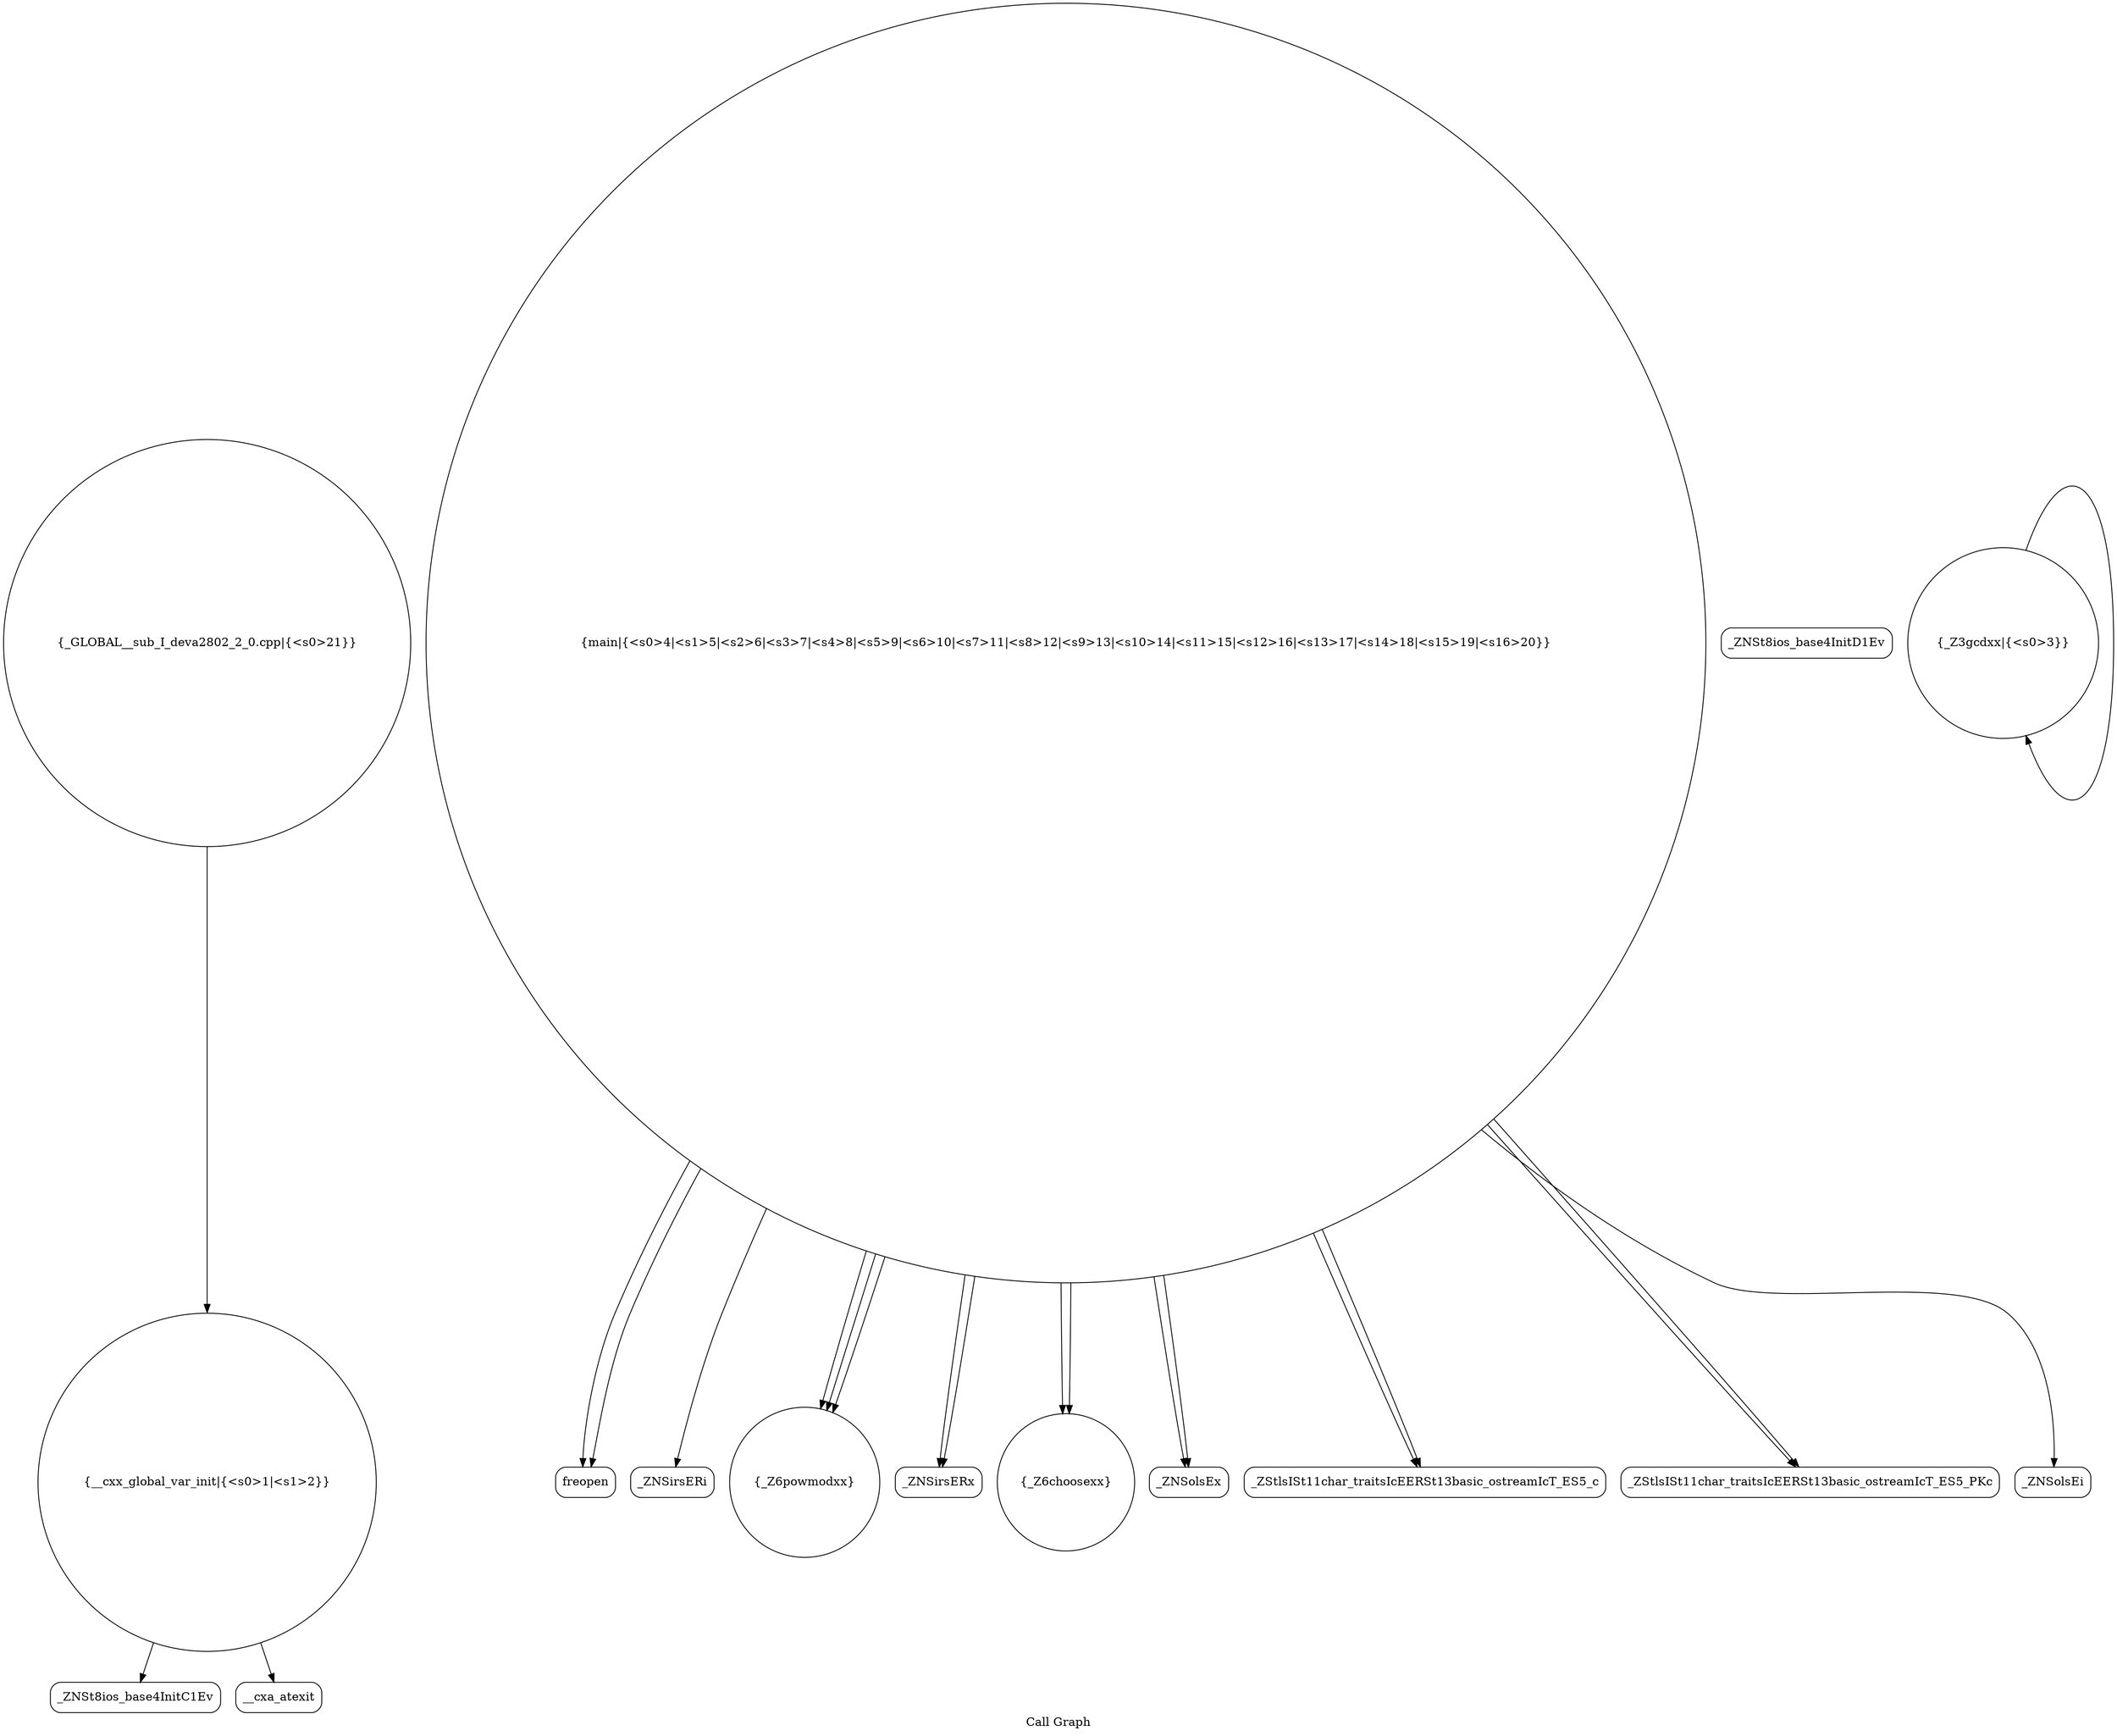 digraph "Call Graph" {
	label="Call Graph";

	Node0x55a50976fda0 [shape=record,shape=circle,label="{__cxx_global_var_init|{<s0>1|<s1>2}}"];
	Node0x55a50976fda0:s0 -> Node0x55a5097bf850[color=black];
	Node0x55a50976fda0:s1 -> Node0x55a5097bf950[color=black];
	Node0x55a5097bfb50 [shape=record,shape=circle,label="{main|{<s0>4|<s1>5|<s2>6|<s3>7|<s4>8|<s5>9|<s6>10|<s7>11|<s8>12|<s9>13|<s10>14|<s11>15|<s12>16|<s13>17|<s14>18|<s15>19|<s16>20}}"];
	Node0x55a5097bfb50:s0 -> Node0x55a5097bfbd0[color=black];
	Node0x55a5097bfb50:s1 -> Node0x55a5097bfbd0[color=black];
	Node0x55a5097bfb50:s2 -> Node0x55a5097bfc50[color=black];
	Node0x55a5097bfb50:s3 -> Node0x55a5097bfa50[color=black];
	Node0x55a5097bfb50:s4 -> Node0x55a5097bfcd0[color=black];
	Node0x55a5097bfb50:s5 -> Node0x55a5097bfcd0[color=black];
	Node0x55a5097bfb50:s6 -> Node0x55a5097bfa50[color=black];
	Node0x55a5097bfb50:s7 -> Node0x55a5097bfad0[color=black];
	Node0x55a5097bfb50:s8 -> Node0x55a5097bfa50[color=black];
	Node0x55a5097bfb50:s9 -> Node0x55a5097bfad0[color=black];
	Node0x55a5097bfb50:s10 -> Node0x55a5097bfdd0[color=black];
	Node0x55a5097bfb50:s11 -> Node0x55a5097bfd50[color=black];
	Node0x55a5097bfb50:s12 -> Node0x55a5097bfe50[color=black];
	Node0x55a5097bfb50:s13 -> Node0x55a5097bfed0[color=black];
	Node0x55a5097bfb50:s14 -> Node0x55a5097bfe50[color=black];
	Node0x55a5097bfb50:s15 -> Node0x55a5097bfdd0[color=black];
	Node0x55a5097bfb50:s16 -> Node0x55a5097bfd50[color=black];
	Node0x55a5097bfed0 [shape=record,shape=Mrecord,label="{_ZNSolsEi}"];
	Node0x55a5097bf8d0 [shape=record,shape=Mrecord,label="{_ZNSt8ios_base4InitD1Ev}"];
	Node0x55a5097bfc50 [shape=record,shape=Mrecord,label="{_ZNSirsERi}"];
	Node0x55a5097bf9d0 [shape=record,shape=circle,label="{_Z3gcdxx|{<s0>3}}"];
	Node0x55a5097bf9d0:s0 -> Node0x55a5097bf9d0[color=black];
	Node0x55a5097bfd50 [shape=record,shape=Mrecord,label="{_ZStlsISt11char_traitsIcEERSt13basic_ostreamIcT_ES5_c}"];
	Node0x55a5097bfad0 [shape=record,shape=circle,label="{_Z6choosexx}"];
	Node0x55a5097bfe50 [shape=record,shape=Mrecord,label="{_ZStlsISt11char_traitsIcEERSt13basic_ostreamIcT_ES5_PKc}"];
	Node0x55a5097bf850 [shape=record,shape=Mrecord,label="{_ZNSt8ios_base4InitC1Ev}"];
	Node0x55a5097bfbd0 [shape=record,shape=Mrecord,label="{freopen}"];
	Node0x55a5097bff50 [shape=record,shape=circle,label="{_GLOBAL__sub_I_deva2802_2_0.cpp|{<s0>21}}"];
	Node0x55a5097bff50:s0 -> Node0x55a50976fda0[color=black];
	Node0x55a5097bf950 [shape=record,shape=Mrecord,label="{__cxa_atexit}"];
	Node0x55a5097bfcd0 [shape=record,shape=Mrecord,label="{_ZNSirsERx}"];
	Node0x55a5097bfa50 [shape=record,shape=circle,label="{_Z6powmodxx}"];
	Node0x55a5097bfdd0 [shape=record,shape=Mrecord,label="{_ZNSolsEx}"];
}
